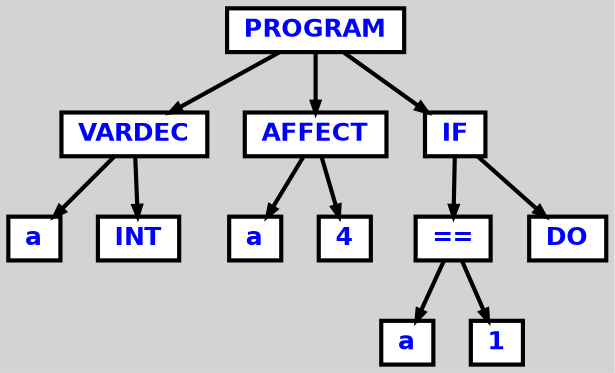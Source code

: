 digraph {

	ordering=out;
	ranksep=.4;
	bgcolor="lightgrey"; node [shape=box, fixedsize=false, fontsize=12, fontname="Helvetica-bold", fontcolor="blue"
		width=.25, height=.25, color="black", fillcolor="white", style="filled, solid, bold"];
	edge [arrowsize=.5, color="black", style="bold"]

  n0 [label="PROGRAM"];
  n1 [label="VARDEC"];
  n1 [label="VARDEC"];
  n2 [label="a"];
  n3 [label="INT"];
  n4 [label="AFFECT"];
  n4 [label="AFFECT"];
  n5 [label="a"];
  n6 [label="4"];
  n7 [label="IF"];
  n7 [label="IF"];
  n8 [label="=="];
  n8 [label="=="];
  n9 [label="a"];
  n10 [label="1"];
  n11 [label="DO"];

  n0 -> n1 // "PROGRAM" -> "VARDEC"
  n1 -> n2 // "VARDEC" -> "a"
  n1 -> n3 // "VARDEC" -> "INT"
  n0 -> n4 // "PROGRAM" -> "AFFECT"
  n4 -> n5 // "AFFECT" -> "a"
  n4 -> n6 // "AFFECT" -> "4"
  n0 -> n7 // "PROGRAM" -> "IF"
  n7 -> n8 // "IF" -> "=="
  n8 -> n9 // "==" -> "a"
  n8 -> n10 // "==" -> "1"
  n7 -> n11 // "IF" -> "DO"

}
